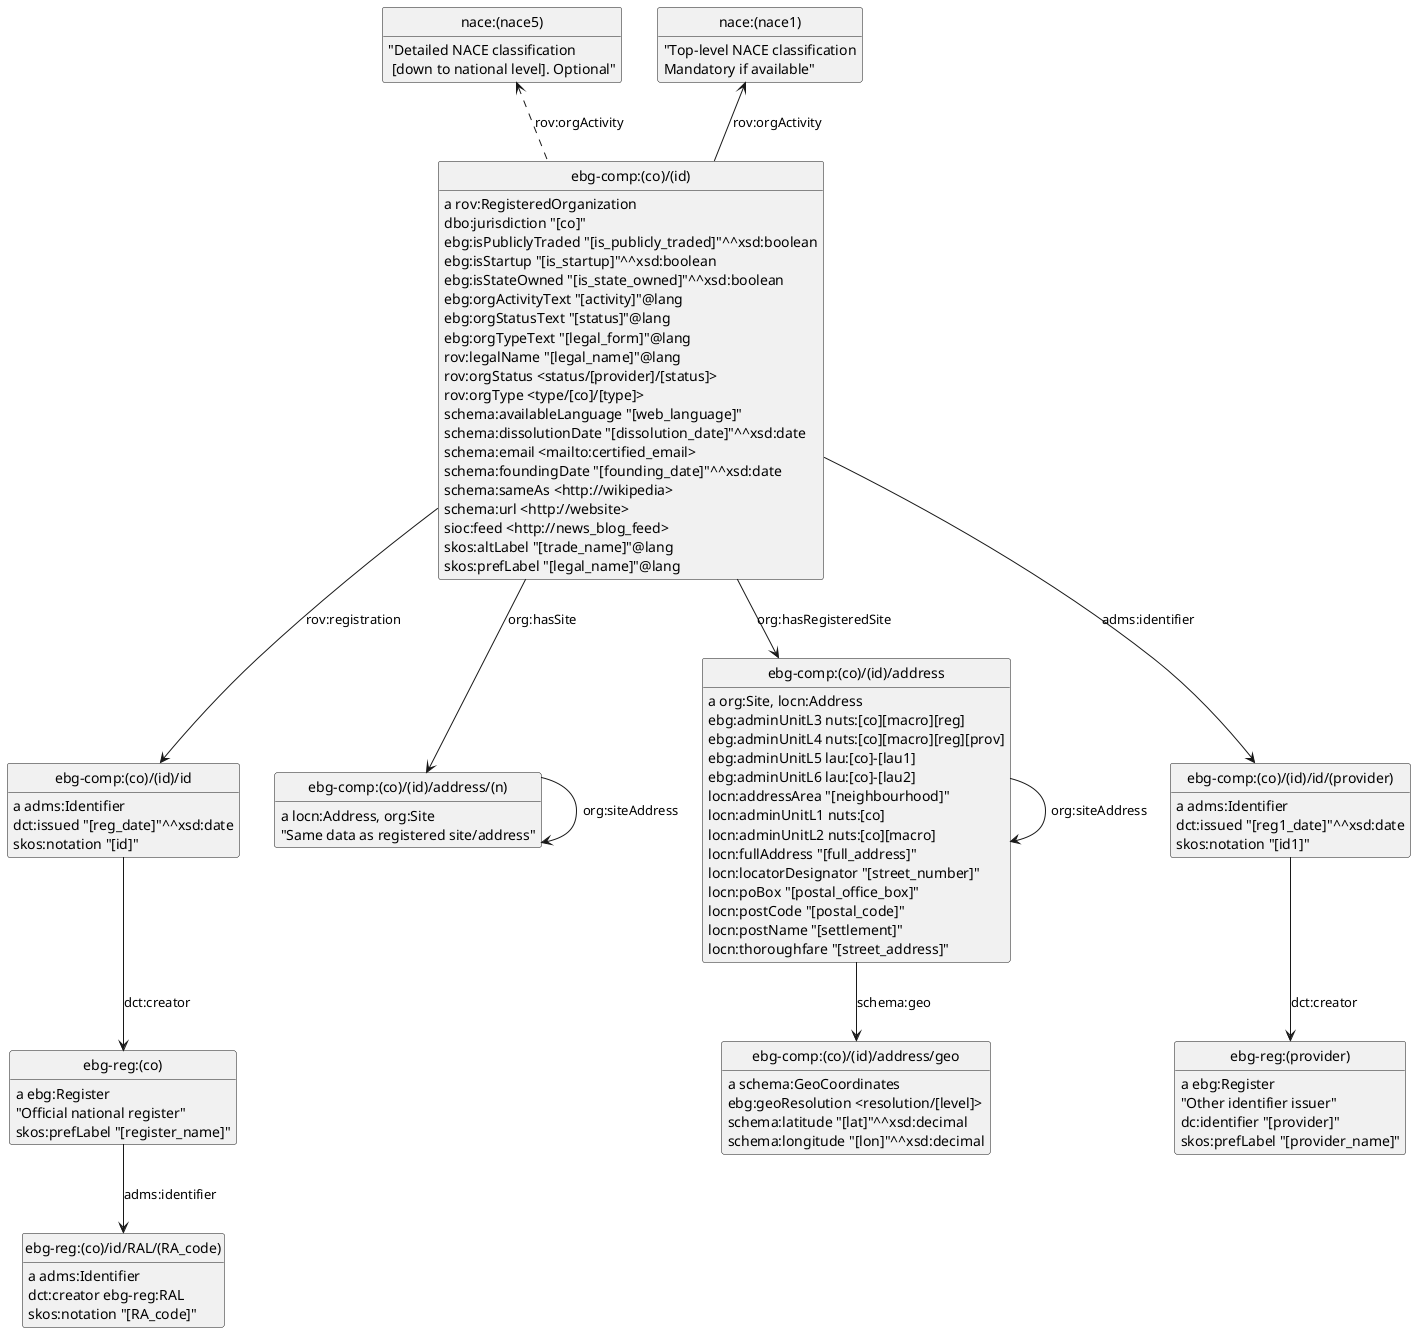@startuml
hide empty methods
hide empty attributes
hide circle
skinparam classAttributeIconSize 0
class ebg_comp_co_id_id as "ebg-comp:(co)/(id)/id"
ebg_comp_co_id_id : a adms:Identifier
class ebg_reg_co_ as "ebg-reg:(co)"
ebg_comp_co_id_id --> ebg_reg_co_ : dct:creator
ebg_comp_co_id_id : dct:issued "[reg_date]"^^xsd:date
ebg_comp_co_id_id : skos:notation "[id]"
class ebg_comp_co_id_ as "ebg-comp:(co)/(id)"
ebg_comp_co_id_ : a rov:RegisteredOrganization
class nace_nace1_ as "nace:(nace1)"
ebg_comp_co_id_ -up-> nace_nace1_ : rov:orgActivity
class nace_nace5_ as "nace:(nace5)"
ebg_comp_co_id_ .up.> nace_nace5_ : rov:orgActivity
class ebg_comp_co_id_address_n_ as "ebg-comp:(co)/(id)/address/(n)"
ebg_comp_co_id_ --> ebg_comp_co_id_address_n_ : org:hasSite
class ebg_comp_co_id_address as "ebg-comp:(co)/(id)/address"
ebg_comp_co_id_ --> ebg_comp_co_id_address : org:hasRegisteredSite
ebg_comp_co_id_ --> ebg_comp_co_id_id : rov:registration
class ebg_comp_co_id_id_provider_ as "ebg-comp:(co)/(id)/id/(provider)"
ebg_comp_co_id_ --> ebg_comp_co_id_id_provider_ : adms:identifier
ebg_comp_co_id_ : dbo:jurisdiction "[co]"
ebg_comp_co_id_ : ebg:isPubliclyTraded "[is_publicly_traded]"^^xsd:boolean
ebg_comp_co_id_ : ebg:isStartup "[is_startup]"^^xsd:boolean
ebg_comp_co_id_ : ebg:isStateOwned "[is_state_owned]"^^xsd:boolean
ebg_comp_co_id_ : ebg:orgActivityText "[activity]"@lang
ebg_comp_co_id_ : ebg:orgStatusText "[status]"@lang
ebg_comp_co_id_ : ebg:orgTypeText "[legal_form]"@lang
ebg_comp_co_id_ : rov:legalName "[legal_name]"@lang
ebg_comp_co_id_ : rov:orgStatus <status/[provider]/[status]>
ebg_comp_co_id_ : rov:orgType <type/[co]/[type]>
ebg_comp_co_id_ : schema:availableLanguage "[web_language]"
ebg_comp_co_id_ : schema:dissolutionDate "[dissolution_date]"^^xsd:date
ebg_comp_co_id_ : schema:email <mailto:certified_email>
ebg_comp_co_id_ : schema:foundingDate "[founding_date]"^^xsd:date
ebg_comp_co_id_ : schema:sameAs <http://wikipedia>
ebg_comp_co_id_ : schema:url <http://website>
ebg_comp_co_id_ : sioc:feed <http://news_blog_feed>
ebg_comp_co_id_ : skos:altLabel "[trade_name]"@lang
ebg_comp_co_id_ : skos:prefLabel "[legal_name]"@lang
class ebg_reg_provider_ as "ebg-reg:(provider)"
ebg_reg_provider_ : a ebg:Register
ebg_reg_provider_ :  "Other identifier issuer"
ebg_reg_provider_ : dc:identifier "[provider]"
ebg_reg_provider_ : skos:prefLabel "[provider_name]"
nace_nace1_ :  "Top-level NACE classification\nMandatory if available"
nace_nace5_ :  "Detailed NACE classification\n [down to national level]. Optional"
ebg_comp_co_id_id_provider_ : a adms:Identifier
ebg_comp_co_id_id_provider_ --> ebg_reg_provider_ : dct:creator
ebg_comp_co_id_id_provider_ : dct:issued "[reg1_date]"^^xsd:date
ebg_comp_co_id_id_provider_ : skos:notation "[id1]"
ebg_comp_co_id_address : a org:Site, locn:Address
ebg_comp_co_id_address --> ebg_comp_co_id_address : org:siteAddress
class ebg_comp_co_id_address_geo as "ebg-comp:(co)/(id)/address/geo"
ebg_comp_co_id_address --> ebg_comp_co_id_address_geo : schema:geo
ebg_comp_co_id_address : ebg:adminUnitL3 nuts:[co][macro][reg]
ebg_comp_co_id_address : ebg:adminUnitL4 nuts:[co][macro][reg][prov]
ebg_comp_co_id_address : ebg:adminUnitL5 lau:[co]-[lau1]
ebg_comp_co_id_address : ebg:adminUnitL6 lau:[co]-[lau2]
ebg_comp_co_id_address : locn:addressArea "[neighbourhood]"
ebg_comp_co_id_address : locn:adminUnitL1 nuts:[co]
ebg_comp_co_id_address : locn:adminUnitL2 nuts:[co][macro]
ebg_comp_co_id_address : locn:fullAddress "[full_address]"
ebg_comp_co_id_address : locn:locatorDesignator "[street_number]"
ebg_comp_co_id_address : locn:poBox "[postal_office_box]"
ebg_comp_co_id_address : locn:postCode "[postal_code]"
ebg_comp_co_id_address : locn:postName "[settlement]"
ebg_comp_co_id_address : locn:thoroughfare "[street_address]"
ebg_comp_co_id_address_n_ : a locn:Address, org:Site
ebg_comp_co_id_address_n_ --> ebg_comp_co_id_address_n_ : org:siteAddress
ebg_comp_co_id_address_n_ :  "Same data as registered site/address"
ebg_reg_co_ : a ebg:Register
class ebg_reg_co_id_RAL_RA_code_ as "ebg-reg:(co)/id/RAL/(RA_code)"
ebg_reg_co_ --> ebg_reg_co_id_RAL_RA_code_ : adms:identifier
ebg_reg_co_ :  "Official national register"
ebg_reg_co_ : skos:prefLabel "[register_name]"
ebg_comp_co_id_address_geo : a schema:GeoCoordinates
ebg_comp_co_id_address_geo : ebg:geoResolution <resolution/[level]>
ebg_comp_co_id_address_geo : schema:latitude "[lat]"^^xsd:decimal
ebg_comp_co_id_address_geo : schema:longitude "[lon]"^^xsd:decimal
ebg_reg_co_id_RAL_RA_code_ : a adms:Identifier
ebg_reg_co_id_RAL_RA_code_ : dct:creator ebg-reg:RAL
ebg_reg_co_id_RAL_RA_code_ : skos:notation "[RA_code]"
@enduml
